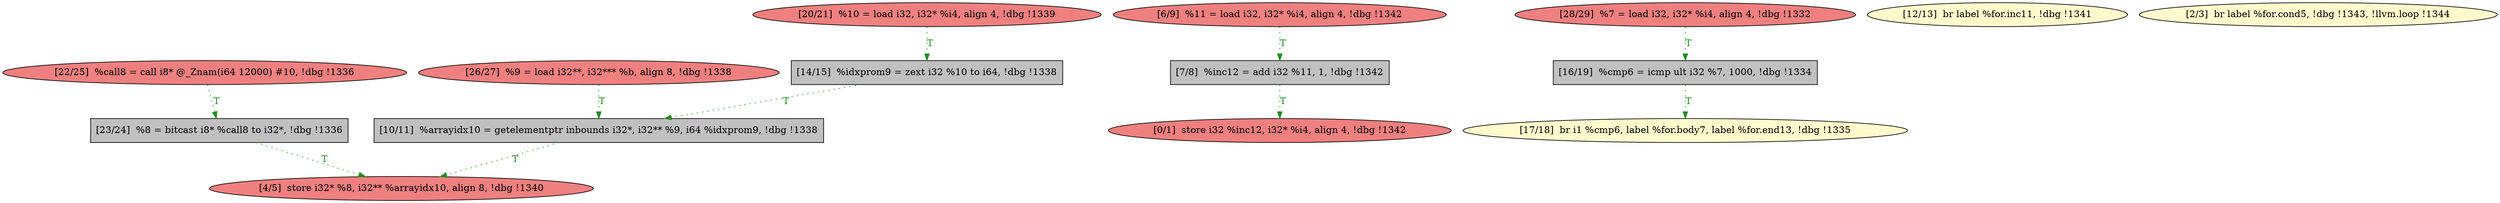 
digraph G {


node4343 [fillcolor=grey,label="[14/15]  %idxprom9 = zext i32 %10 to i64, !dbg !1338",shape=rectangle,style=filled ]
node4342 [fillcolor=lightcoral,label="[6/9]  %11 = load i32, i32* %i4, align 4, !dbg !1342",shape=ellipse,style=filled ]
node4341 [fillcolor=grey,label="[10/11]  %arrayidx10 = getelementptr inbounds i32*, i32** %9, i64 %idxprom9, !dbg !1338",shape=rectangle,style=filled ]
node4337 [fillcolor=lemonchiffon,label="[17/18]  br i1 %cmp6, label %for.body7, label %for.end13, !dbg !1335",shape=ellipse,style=filled ]
node4344 [fillcolor=lemonchiffon,label="[12/13]  br label %for.inc11, !dbg !1341",shape=ellipse,style=filled ]
node4331 [fillcolor=lightcoral,label="[22/25]  %call8 = call i8* @_Znam(i64 12000) #10, !dbg !1336",shape=ellipse,style=filled ]
node4330 [fillcolor=lightcoral,label="[20/21]  %10 = load i32, i32* %i4, align 4, !dbg !1339",shape=ellipse,style=filled ]
node4333 [fillcolor=lightcoral,label="[28/29]  %7 = load i32, i32* %i4, align 4, !dbg !1332",shape=ellipse,style=filled ]
node4334 [fillcolor=grey,label="[16/19]  %cmp6 = icmp ult i32 %7, 1000, !dbg !1334",shape=rectangle,style=filled ]
node4340 [fillcolor=lightcoral,label="[4/5]  store i32* %8, i32** %arrayidx10, align 8, !dbg !1340",shape=ellipse,style=filled ]
node4338 [fillcolor=lightcoral,label="[0/1]  store i32 %inc12, i32* %i4, align 4, !dbg !1342",shape=ellipse,style=filled ]
node4335 [fillcolor=grey,label="[7/8]  %inc12 = add i32 %11, 1, !dbg !1342",shape=rectangle,style=filled ]
node4339 [fillcolor=lemonchiffon,label="[2/3]  br label %for.cond5, !dbg !1343, !llvm.loop !1344",shape=ellipse,style=filled ]
node4336 [fillcolor=lightcoral,label="[26/27]  %9 = load i32**, i32*** %b, align 8, !dbg !1338",shape=ellipse,style=filled ]
node4332 [fillcolor=grey,label="[23/24]  %8 = bitcast i8* %call8 to i32*, !dbg !1336",shape=rectangle,style=filled ]

node4334->node4337 [style=dotted,color=forestgreen,label="T",fontcolor=forestgreen ]
node4336->node4341 [style=dotted,color=forestgreen,label="T",fontcolor=forestgreen ]
node4341->node4340 [style=dotted,color=forestgreen,label="T",fontcolor=forestgreen ]
node4331->node4332 [style=dotted,color=forestgreen,label="T",fontcolor=forestgreen ]
node4343->node4341 [style=dotted,color=forestgreen,label="T",fontcolor=forestgreen ]
node4333->node4334 [style=dotted,color=forestgreen,label="T",fontcolor=forestgreen ]
node4332->node4340 [style=dotted,color=forestgreen,label="T",fontcolor=forestgreen ]
node4335->node4338 [style=dotted,color=forestgreen,label="T",fontcolor=forestgreen ]
node4330->node4343 [style=dotted,color=forestgreen,label="T",fontcolor=forestgreen ]
node4342->node4335 [style=dotted,color=forestgreen,label="T",fontcolor=forestgreen ]


}
